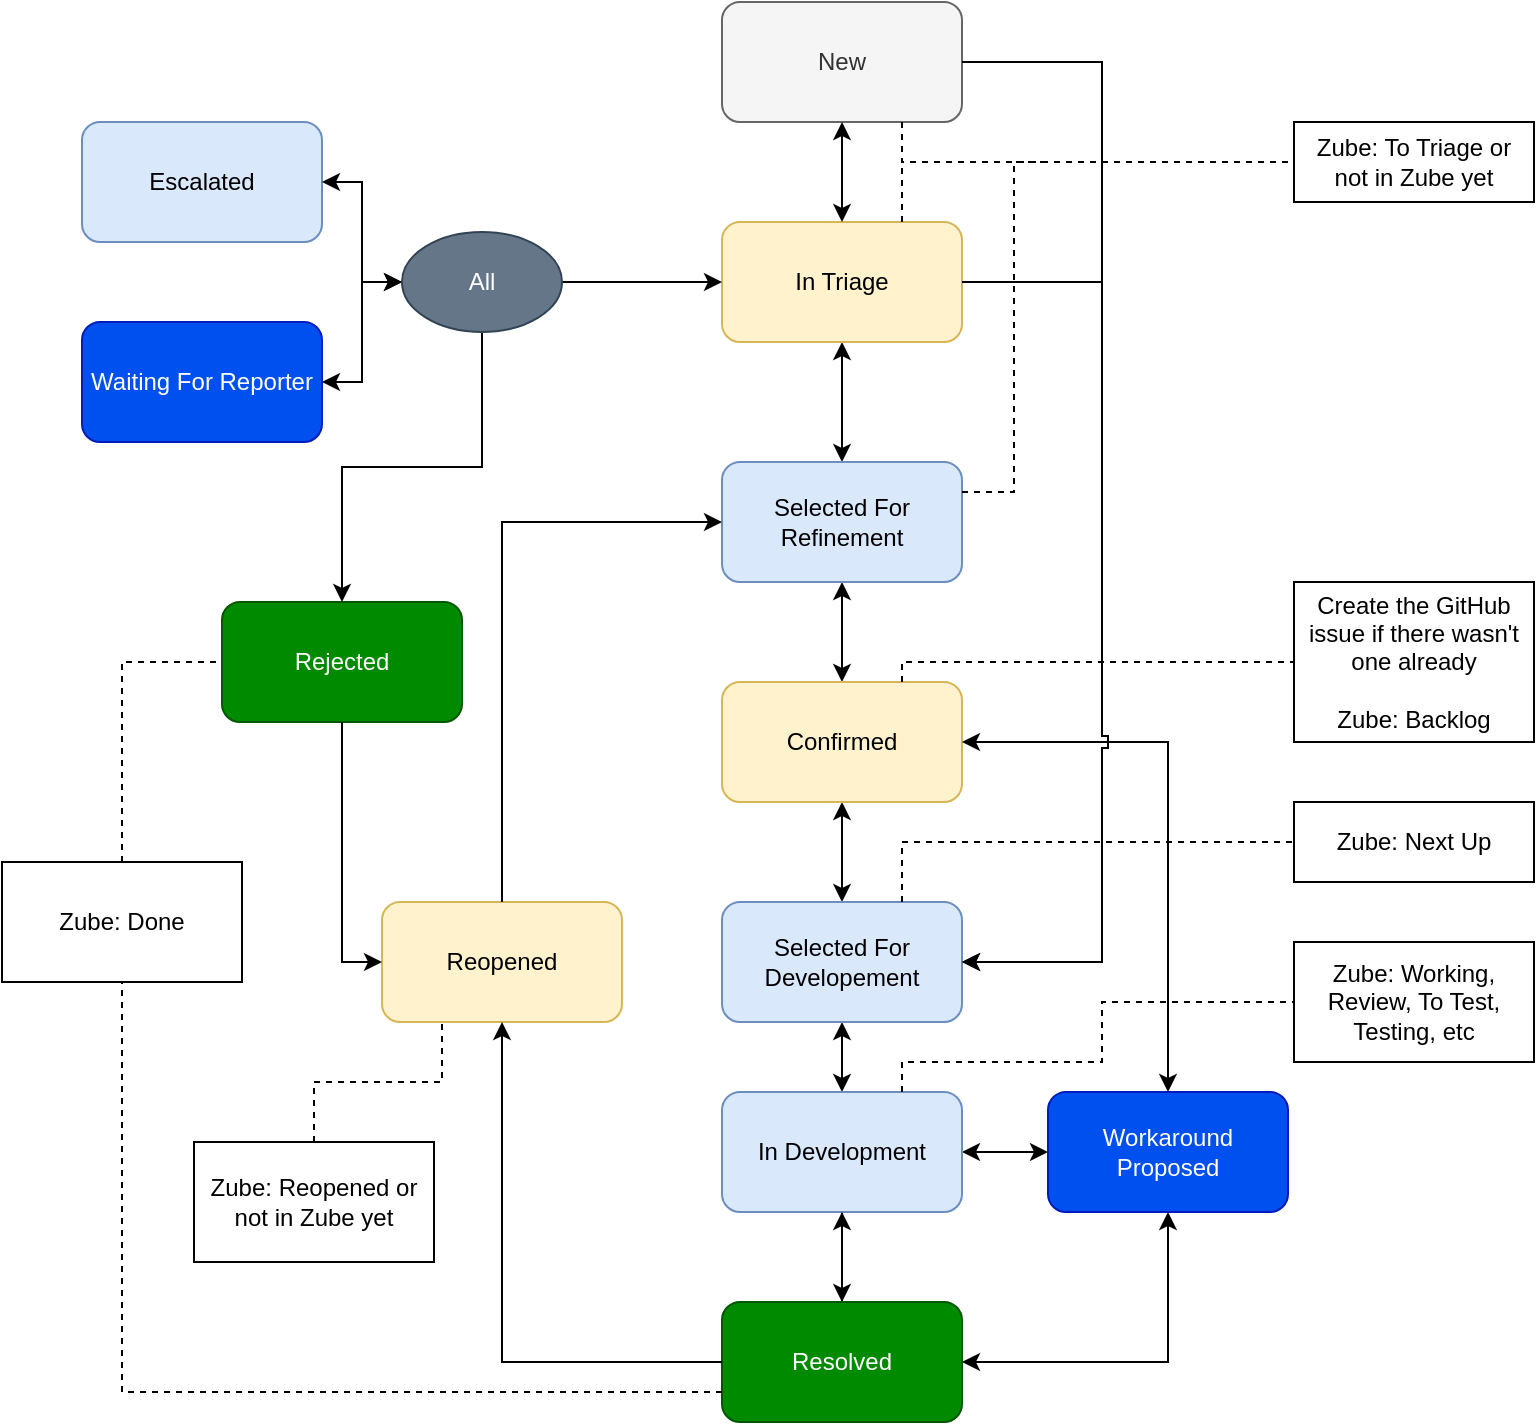 <mxfile version="17.0.0" type="github">
  <diagram id="C5RBs43oDa-KdzZeNtuy" name="Page-1">
    <mxGraphModel dx="1460" dy="842" grid="1" gridSize="10" guides="1" tooltips="1" connect="1" arrows="1" fold="1" page="1" pageScale="1" pageWidth="827" pageHeight="1169" math="0" shadow="0">
      <root>
        <mxCell id="WIyWlLk6GJQsqaUBKTNV-0" />
        <mxCell id="WIyWlLk6GJQsqaUBKTNV-1" parent="WIyWlLk6GJQsqaUBKTNV-0" />
        <mxCell id="EO4PhkTodGmFQypd0aeA-0" value="New" style="rounded=1;whiteSpace=wrap;html=1;fillColor=#f5f5f5;fontColor=#333333;strokeColor=#666666;" parent="WIyWlLk6GJQsqaUBKTNV-1" vertex="1">
          <mxGeometry x="394" y="80" width="120" height="60" as="geometry" />
        </mxCell>
        <mxCell id="EO4PhkTodGmFQypd0aeA-1" value="Waiting For Reporter" style="rounded=1;whiteSpace=wrap;html=1;fillColor=#0050ef;strokeColor=#001DBC;fontColor=#ffffff;" parent="WIyWlLk6GJQsqaUBKTNV-1" vertex="1">
          <mxGeometry x="74" y="240" width="120" height="60" as="geometry" />
        </mxCell>
        <mxCell id="EO4PhkTodGmFQypd0aeA-11" value="" style="edgeStyle=orthogonalEdgeStyle;rounded=0;orthogonalLoop=1;jettySize=auto;html=1;startArrow=classic;startFill=1;" parent="WIyWlLk6GJQsqaUBKTNV-1" source="EO4PhkTodGmFQypd0aeA-2" target="EO4PhkTodGmFQypd0aeA-3" edge="1">
          <mxGeometry relative="1" as="geometry" />
        </mxCell>
        <mxCell id="EO4PhkTodGmFQypd0aeA-2" value="In Triage" style="rounded=1;whiteSpace=wrap;html=1;fillColor=#fff2cc;strokeColor=#d6b656;" parent="WIyWlLk6GJQsqaUBKTNV-1" vertex="1">
          <mxGeometry x="394" y="190" width="120" height="60" as="geometry" />
        </mxCell>
        <mxCell id="EO4PhkTodGmFQypd0aeA-12" value="" style="edgeStyle=orthogonalEdgeStyle;rounded=0;orthogonalLoop=1;jettySize=auto;html=1;startArrow=classic;startFill=1;" parent="WIyWlLk6GJQsqaUBKTNV-1" source="EO4PhkTodGmFQypd0aeA-3" target="EO4PhkTodGmFQypd0aeA-4" edge="1">
          <mxGeometry relative="1" as="geometry" />
        </mxCell>
        <mxCell id="EO4PhkTodGmFQypd0aeA-3" value="&lt;div&gt;Selected For Refinement&lt;/div&gt;" style="rounded=1;whiteSpace=wrap;html=1;fillColor=#dae8fc;strokeColor=#6c8ebf;" parent="WIyWlLk6GJQsqaUBKTNV-1" vertex="1">
          <mxGeometry x="394" y="310" width="120" height="60" as="geometry" />
        </mxCell>
        <mxCell id="EO4PhkTodGmFQypd0aeA-13" value="" style="edgeStyle=orthogonalEdgeStyle;rounded=0;orthogonalLoop=1;jettySize=auto;html=1;startArrow=classic;startFill=1;" parent="WIyWlLk6GJQsqaUBKTNV-1" source="EO4PhkTodGmFQypd0aeA-4" target="EO4PhkTodGmFQypd0aeA-5" edge="1">
          <mxGeometry relative="1" as="geometry" />
        </mxCell>
        <mxCell id="EO4PhkTodGmFQypd0aeA-4" value="&lt;div&gt;Confirmed&lt;/div&gt;" style="rounded=1;whiteSpace=wrap;html=1;fillColor=#fff2cc;strokeColor=#d6b656;" parent="WIyWlLk6GJQsqaUBKTNV-1" vertex="1">
          <mxGeometry x="394" y="420" width="120" height="60" as="geometry" />
        </mxCell>
        <mxCell id="EO4PhkTodGmFQypd0aeA-14" value="" style="edgeStyle=orthogonalEdgeStyle;rounded=0;orthogonalLoop=1;jettySize=auto;html=1;startArrow=classic;startFill=1;" parent="WIyWlLk6GJQsqaUBKTNV-1" source="EO4PhkTodGmFQypd0aeA-5" target="EO4PhkTodGmFQypd0aeA-6" edge="1">
          <mxGeometry relative="1" as="geometry" />
        </mxCell>
        <mxCell id="EO4PhkTodGmFQypd0aeA-5" value="Selected For Developement" style="rounded=1;whiteSpace=wrap;html=1;fillColor=#dae8fc;strokeColor=#6c8ebf;" parent="WIyWlLk6GJQsqaUBKTNV-1" vertex="1">
          <mxGeometry x="394" y="530" width="120" height="60" as="geometry" />
        </mxCell>
        <mxCell id="EO4PhkTodGmFQypd0aeA-15" value="" style="edgeStyle=orthogonalEdgeStyle;rounded=0;orthogonalLoop=1;jettySize=auto;html=1;" parent="WIyWlLk6GJQsqaUBKTNV-1" source="EO4PhkTodGmFQypd0aeA-6" target="EO4PhkTodGmFQypd0aeA-8" edge="1">
          <mxGeometry relative="1" as="geometry" />
        </mxCell>
        <mxCell id="EO4PhkTodGmFQypd0aeA-35" value="" style="edgeStyle=orthogonalEdgeStyle;rounded=0;orthogonalLoop=1;jettySize=auto;html=1;startArrow=classic;startFill=1;" parent="WIyWlLk6GJQsqaUBKTNV-1" source="EO4PhkTodGmFQypd0aeA-6" target="EO4PhkTodGmFQypd0aeA-7" edge="1">
          <mxGeometry relative="1" as="geometry" />
        </mxCell>
        <mxCell id="EO4PhkTodGmFQypd0aeA-6" value="In Development" style="rounded=1;whiteSpace=wrap;html=1;fillColor=#dae8fc;strokeColor=#6c8ebf;" parent="WIyWlLk6GJQsqaUBKTNV-1" vertex="1">
          <mxGeometry x="394" y="625" width="120" height="60" as="geometry" />
        </mxCell>
        <mxCell id="EO4PhkTodGmFQypd0aeA-7" value="Workaround Proposed" style="rounded=1;whiteSpace=wrap;html=1;fillColor=#0050ef;fontColor=#ffffff;strokeColor=#001DBC;" parent="WIyWlLk6GJQsqaUBKTNV-1" vertex="1">
          <mxGeometry x="557" y="625" width="120" height="60" as="geometry" />
        </mxCell>
        <mxCell id="EO4PhkTodGmFQypd0aeA-24" value="" style="edgeStyle=orthogonalEdgeStyle;rounded=0;orthogonalLoop=1;jettySize=auto;html=1;" parent="WIyWlLk6GJQsqaUBKTNV-1" source="EO4PhkTodGmFQypd0aeA-8" target="EO4PhkTodGmFQypd0aeA-6" edge="1">
          <mxGeometry relative="1" as="geometry" />
        </mxCell>
        <mxCell id="EO4PhkTodGmFQypd0aeA-8" value="Resolved" style="rounded=1;whiteSpace=wrap;html=1;fillColor=#008a00;fontColor=#ffffff;strokeColor=#005700;" parent="WIyWlLk6GJQsqaUBKTNV-1" vertex="1">
          <mxGeometry x="394" y="730" width="120" height="60" as="geometry" />
        </mxCell>
        <mxCell id="EO4PhkTodGmFQypd0aeA-9" value="Rejected" style="rounded=1;whiteSpace=wrap;html=1;fillColor=#008a00;strokeColor=#005700;fontColor=#ffffff;" parent="WIyWlLk6GJQsqaUBKTNV-1" vertex="1">
          <mxGeometry x="144" y="380" width="120" height="60" as="geometry" />
        </mxCell>
        <mxCell id="EO4PhkTodGmFQypd0aeA-10" value="" style="endArrow=classic;html=1;rounded=0;exitX=0.5;exitY=1;exitDx=0;exitDy=0;startArrow=classic;startFill=1;" parent="WIyWlLk6GJQsqaUBKTNV-1" source="EO4PhkTodGmFQypd0aeA-0" target="EO4PhkTodGmFQypd0aeA-2" edge="1">
          <mxGeometry width="50" height="50" relative="1" as="geometry">
            <mxPoint x="574" y="500" as="sourcePoint" />
            <mxPoint x="624" y="450" as="targetPoint" />
          </mxGeometry>
        </mxCell>
        <mxCell id="EO4PhkTodGmFQypd0aeA-16" value="" style="endArrow=classic;html=1;rounded=0;exitX=1;exitY=0.5;exitDx=0;exitDy=0;entryX=0.5;entryY=0;entryDx=0;entryDy=0;startArrow=classic;startFill=1;edgeStyle=orthogonalEdgeStyle;" parent="WIyWlLk6GJQsqaUBKTNV-1" source="EO4PhkTodGmFQypd0aeA-4" target="EO4PhkTodGmFQypd0aeA-7" edge="1">
          <mxGeometry width="50" height="50" relative="1" as="geometry">
            <mxPoint x="574" y="530" as="sourcePoint" />
            <mxPoint x="624" y="480" as="targetPoint" />
          </mxGeometry>
        </mxCell>
        <mxCell id="EO4PhkTodGmFQypd0aeA-17" value="" style="endArrow=classic;html=1;rounded=0;exitX=0.5;exitY=1;exitDx=0;exitDy=0;startArrow=classic;startFill=1;edgeStyle=orthogonalEdgeStyle;entryX=1;entryY=0.5;entryDx=0;entryDy=0;" parent="WIyWlLk6GJQsqaUBKTNV-1" source="EO4PhkTodGmFQypd0aeA-7" target="EO4PhkTodGmFQypd0aeA-8" edge="1">
          <mxGeometry width="50" height="50" relative="1" as="geometry">
            <mxPoint x="574" y="550" as="sourcePoint" />
            <mxPoint x="584" y="750" as="targetPoint" />
          </mxGeometry>
        </mxCell>
        <mxCell id="EO4PhkTodGmFQypd0aeA-23" value="" style="edgeStyle=orthogonalEdgeStyle;rounded=0;orthogonalLoop=1;jettySize=auto;html=1;" parent="WIyWlLk6GJQsqaUBKTNV-1" source="EO4PhkTodGmFQypd0aeA-22" target="EO4PhkTodGmFQypd0aeA-2" edge="1">
          <mxGeometry relative="1" as="geometry" />
        </mxCell>
        <mxCell id="EO4PhkTodGmFQypd0aeA-33" value="" style="edgeStyle=orthogonalEdgeStyle;rounded=0;orthogonalLoop=1;jettySize=auto;html=1;startArrow=none;startFill=0;" parent="WIyWlLk6GJQsqaUBKTNV-1" source="EO4PhkTodGmFQypd0aeA-22" target="EO4PhkTodGmFQypd0aeA-9" edge="1">
          <mxGeometry relative="1" as="geometry" />
        </mxCell>
        <mxCell id="EO4PhkTodGmFQypd0aeA-34" value="" style="edgeStyle=orthogonalEdgeStyle;rounded=0;orthogonalLoop=1;jettySize=auto;html=1;startArrow=classic;startFill=1;" parent="WIyWlLk6GJQsqaUBKTNV-1" source="EO4PhkTodGmFQypd0aeA-22" target="EO4PhkTodGmFQypd0aeA-1" edge="1">
          <mxGeometry relative="1" as="geometry" />
        </mxCell>
        <mxCell id="EO4PhkTodGmFQypd0aeA-22" value="All" style="ellipse;whiteSpace=wrap;html=1;fillColor=#647687;fontColor=#ffffff;strokeColor=#314354;" parent="WIyWlLk6GJQsqaUBKTNV-1" vertex="1">
          <mxGeometry x="234" y="195" width="80" height="50" as="geometry" />
        </mxCell>
        <mxCell id="EO4PhkTodGmFQypd0aeA-28" value="Reopened" style="rounded=1;whiteSpace=wrap;html=1;fillColor=#fff2cc;strokeColor=#d6b656;" parent="WIyWlLk6GJQsqaUBKTNV-1" vertex="1">
          <mxGeometry x="224" y="530" width="120" height="60" as="geometry" />
        </mxCell>
        <mxCell id="EO4PhkTodGmFQypd0aeA-29" value="" style="endArrow=classic;html=1;rounded=0;exitX=0.5;exitY=1;exitDx=0;exitDy=0;entryX=0;entryY=0.5;entryDx=0;entryDy=0;edgeStyle=orthogonalEdgeStyle;" parent="WIyWlLk6GJQsqaUBKTNV-1" source="EO4PhkTodGmFQypd0aeA-9" target="EO4PhkTodGmFQypd0aeA-28" edge="1">
          <mxGeometry width="50" height="50" relative="1" as="geometry">
            <mxPoint x="854" y="520" as="sourcePoint" />
            <mxPoint x="904" y="470" as="targetPoint" />
          </mxGeometry>
        </mxCell>
        <mxCell id="EO4PhkTodGmFQypd0aeA-30" value="" style="endArrow=classic;html=1;rounded=0;exitX=0.5;exitY=0;exitDx=0;exitDy=0;entryX=0;entryY=0.5;entryDx=0;entryDy=0;edgeStyle=orthogonalEdgeStyle;" parent="WIyWlLk6GJQsqaUBKTNV-1" source="EO4PhkTodGmFQypd0aeA-28" target="EO4PhkTodGmFQypd0aeA-3" edge="1">
          <mxGeometry width="50" height="50" relative="1" as="geometry">
            <mxPoint x="564" y="420" as="sourcePoint" />
            <mxPoint x="614" y="370" as="targetPoint" />
          </mxGeometry>
        </mxCell>
        <mxCell id="EO4PhkTodGmFQypd0aeA-31" value="" style="endArrow=classic;html=1;rounded=0;exitX=0;exitY=0.5;exitDx=0;exitDy=0;entryX=0.5;entryY=1;entryDx=0;entryDy=0;edgeStyle=orthogonalEdgeStyle;" parent="WIyWlLk6GJQsqaUBKTNV-1" source="EO4PhkTodGmFQypd0aeA-8" target="EO4PhkTodGmFQypd0aeA-28" edge="1">
          <mxGeometry width="50" height="50" relative="1" as="geometry">
            <mxPoint x="604" y="800" as="sourcePoint" />
            <mxPoint x="624" y="660" as="targetPoint" />
          </mxGeometry>
        </mxCell>
        <mxCell id="I1poGnv-A_3cTXPYTzj8-0" value="Escalated" style="rounded=1;whiteSpace=wrap;html=1;fillColor=#dae8fc;strokeColor=#6c8ebf;" parent="WIyWlLk6GJQsqaUBKTNV-1" vertex="1">
          <mxGeometry x="74" y="140" width="120" height="60" as="geometry" />
        </mxCell>
        <mxCell id="I1poGnv-A_3cTXPYTzj8-1" value="" style="edgeStyle=orthogonalEdgeStyle;rounded=0;orthogonalLoop=1;jettySize=auto;html=1;startArrow=classic;startFill=1;exitX=0;exitY=0.5;exitDx=0;exitDy=0;entryX=1;entryY=0.5;entryDx=0;entryDy=0;" parent="WIyWlLk6GJQsqaUBKTNV-1" source="EO4PhkTodGmFQypd0aeA-22" target="I1poGnv-A_3cTXPYTzj8-0" edge="1">
          <mxGeometry relative="1" as="geometry">
            <mxPoint x="244" y="230" as="sourcePoint" />
            <mxPoint x="204" y="280" as="targetPoint" />
          </mxGeometry>
        </mxCell>
        <mxCell id="ZDV7OFJW68otOxNT30ZG-0" value="" style="endArrow=none;startArrow=classic;html=1;rounded=0;entryX=1;entryY=0.5;entryDx=0;entryDy=0;exitX=1;exitY=0.5;exitDx=0;exitDy=0;edgeStyle=elbowEdgeStyle;jumpStyle=gap;startFill=1;endFill=0;" parent="WIyWlLk6GJQsqaUBKTNV-1" source="EO4PhkTodGmFQypd0aeA-5" target="EO4PhkTodGmFQypd0aeA-0" edge="1">
          <mxGeometry width="50" height="50" relative="1" as="geometry">
            <mxPoint x="624" y="280" as="sourcePoint" />
            <mxPoint x="674" y="230" as="targetPoint" />
            <Array as="points">
              <mxPoint x="584" y="340" />
            </Array>
          </mxGeometry>
        </mxCell>
        <mxCell id="FI83x1hlp-iSV1WTvFLl-0" value="" style="endArrow=classic;html=1;rounded=0;exitX=1;exitY=0.5;exitDx=0;exitDy=0;entryX=1;entryY=0.5;entryDx=0;entryDy=0;edgeStyle=elbowEdgeStyle;jumpStyle=sharp;" parent="WIyWlLk6GJQsqaUBKTNV-1" source="EO4PhkTodGmFQypd0aeA-2" target="EO4PhkTodGmFQypd0aeA-5" edge="1">
          <mxGeometry width="50" height="50" relative="1" as="geometry">
            <mxPoint x="414" y="440" as="sourcePoint" />
            <mxPoint x="464" y="390" as="targetPoint" />
            <Array as="points">
              <mxPoint x="584" y="310" />
              <mxPoint x="584" y="390" />
            </Array>
          </mxGeometry>
        </mxCell>
        <mxCell id="HzPvBtjkwt8BHotBMD5q-0" value="&lt;div&gt;Create the GitHub issue if there wasn&#39;t one already&lt;/div&gt;&lt;div&gt;&lt;br&gt;&lt;/div&gt;&lt;div&gt;Zube: Backlog&lt;br&gt;&lt;/div&gt;" style="rounded=0;whiteSpace=wrap;html=1;" vertex="1" parent="WIyWlLk6GJQsqaUBKTNV-1">
          <mxGeometry x="680" y="370" width="120" height="80" as="geometry" />
        </mxCell>
        <mxCell id="HzPvBtjkwt8BHotBMD5q-1" value="" style="endArrow=none;dashed=1;html=1;rounded=0;entryX=0;entryY=0.5;entryDx=0;entryDy=0;exitX=0.75;exitY=0;exitDx=0;exitDy=0;edgeStyle=orthogonalEdgeStyle;" edge="1" parent="WIyWlLk6GJQsqaUBKTNV-1" source="EO4PhkTodGmFQypd0aeA-4" target="HzPvBtjkwt8BHotBMD5q-0">
          <mxGeometry width="50" height="50" relative="1" as="geometry">
            <mxPoint x="714" y="500" as="sourcePoint" />
            <mxPoint x="764" y="450" as="targetPoint" />
            <Array as="points">
              <mxPoint x="484" y="410" />
            </Array>
          </mxGeometry>
        </mxCell>
        <mxCell id="HzPvBtjkwt8BHotBMD5q-2" value="Zube: Working, Review, To Test, Testing, etc" style="rounded=0;whiteSpace=wrap;html=1;" vertex="1" parent="WIyWlLk6GJQsqaUBKTNV-1">
          <mxGeometry x="680" y="550" width="120" height="60" as="geometry" />
        </mxCell>
        <mxCell id="HzPvBtjkwt8BHotBMD5q-3" value="" style="endArrow=none;dashed=1;html=1;rounded=0;entryX=0;entryY=0.5;entryDx=0;entryDy=0;exitX=0.75;exitY=0;exitDx=0;exitDy=0;edgeStyle=orthogonalEdgeStyle;elbow=vertical;" edge="1" parent="WIyWlLk6GJQsqaUBKTNV-1" source="EO4PhkTodGmFQypd0aeA-6" target="HzPvBtjkwt8BHotBMD5q-2">
          <mxGeometry width="50" height="50" relative="1" as="geometry">
            <mxPoint x="494" y="430" as="sourcePoint" />
            <mxPoint x="684" y="410" as="targetPoint" />
            <Array as="points">
              <mxPoint x="484" y="610" />
              <mxPoint x="584" y="610" />
              <mxPoint x="584" y="580" />
            </Array>
          </mxGeometry>
        </mxCell>
        <mxCell id="HzPvBtjkwt8BHotBMD5q-4" value="Zube: Next Up" style="rounded=0;whiteSpace=wrap;html=1;" vertex="1" parent="WIyWlLk6GJQsqaUBKTNV-1">
          <mxGeometry x="680" y="480" width="120" height="40" as="geometry" />
        </mxCell>
        <mxCell id="HzPvBtjkwt8BHotBMD5q-6" value="" style="endArrow=none;dashed=1;html=1;rounded=0;elbow=vertical;entryX=0;entryY=0.5;entryDx=0;entryDy=0;exitX=0.75;exitY=0;exitDx=0;exitDy=0;edgeStyle=orthogonalEdgeStyle;" edge="1" parent="WIyWlLk6GJQsqaUBKTNV-1" source="EO4PhkTodGmFQypd0aeA-5" target="HzPvBtjkwt8BHotBMD5q-4">
          <mxGeometry width="50" height="50" relative="1" as="geometry">
            <mxPoint x="684" y="580" as="sourcePoint" />
            <mxPoint x="734" y="530" as="targetPoint" />
          </mxGeometry>
        </mxCell>
        <mxCell id="HzPvBtjkwt8BHotBMD5q-7" value="&lt;div&gt;Zube: To Triage or&lt;/div&gt;&lt;div&gt;not in Zube yet&lt;/div&gt;" style="rounded=0;whiteSpace=wrap;html=1;" vertex="1" parent="WIyWlLk6GJQsqaUBKTNV-1">
          <mxGeometry x="680" y="140" width="120" height="40" as="geometry" />
        </mxCell>
        <mxCell id="HzPvBtjkwt8BHotBMD5q-8" value="" style="endArrow=none;dashed=1;html=1;rounded=0;elbow=vertical;entryX=0;entryY=0.5;entryDx=0;entryDy=0;exitX=0.75;exitY=1;exitDx=0;exitDy=0;edgeStyle=elbowEdgeStyle;" edge="1" parent="WIyWlLk6GJQsqaUBKTNV-1" source="EO4PhkTodGmFQypd0aeA-0" target="HzPvBtjkwt8BHotBMD5q-7">
          <mxGeometry width="50" height="50" relative="1" as="geometry">
            <mxPoint x="654" y="260" as="sourcePoint" />
            <mxPoint x="704" y="210" as="targetPoint" />
            <Array as="points">
              <mxPoint x="574" y="160" />
            </Array>
          </mxGeometry>
        </mxCell>
        <mxCell id="HzPvBtjkwt8BHotBMD5q-10" value="" style="endArrow=none;dashed=1;html=1;rounded=0;exitX=1;exitY=0.25;exitDx=0;exitDy=0;edgeStyle=elbowEdgeStyle;" edge="1" parent="WIyWlLk6GJQsqaUBKTNV-1" source="EO4PhkTodGmFQypd0aeA-3">
          <mxGeometry width="50" height="50" relative="1" as="geometry">
            <mxPoint x="594" y="280" as="sourcePoint" />
            <mxPoint x="554" y="160" as="targetPoint" />
            <Array as="points">
              <mxPoint x="540" y="250" />
              <mxPoint x="554" y="210" />
              <mxPoint x="594" y="180" />
            </Array>
          </mxGeometry>
        </mxCell>
        <mxCell id="HzPvBtjkwt8BHotBMD5q-11" value="Zube: Reopened or not in Zube yet" style="rounded=0;whiteSpace=wrap;html=1;" vertex="1" parent="WIyWlLk6GJQsqaUBKTNV-1">
          <mxGeometry x="130" y="650" width="120" height="60" as="geometry" />
        </mxCell>
        <mxCell id="HzPvBtjkwt8BHotBMD5q-12" value="" style="endArrow=none;dashed=1;html=1;rounded=0;elbow=vertical;exitX=0.5;exitY=0;exitDx=0;exitDy=0;entryX=0.25;entryY=1;entryDx=0;entryDy=0;edgeStyle=elbowEdgeStyle;" edge="1" parent="WIyWlLk6GJQsqaUBKTNV-1" source="HzPvBtjkwt8BHotBMD5q-11" target="EO4PhkTodGmFQypd0aeA-28">
          <mxGeometry width="50" height="50" relative="1" as="geometry">
            <mxPoint x="144" y="640" as="sourcePoint" />
            <mxPoint x="194" y="590" as="targetPoint" />
          </mxGeometry>
        </mxCell>
        <mxCell id="HzPvBtjkwt8BHotBMD5q-13" value="Zube: Done" style="rounded=0;whiteSpace=wrap;html=1;" vertex="1" parent="WIyWlLk6GJQsqaUBKTNV-1">
          <mxGeometry x="34" y="510" width="120" height="60" as="geometry" />
        </mxCell>
        <mxCell id="HzPvBtjkwt8BHotBMD5q-14" value="" style="endArrow=none;dashed=1;html=1;rounded=0;elbow=vertical;exitX=0.5;exitY=0;exitDx=0;exitDy=0;entryX=0;entryY=0.5;entryDx=0;entryDy=0;edgeStyle=elbowEdgeStyle;" edge="1" parent="WIyWlLk6GJQsqaUBKTNV-1" source="HzPvBtjkwt8BHotBMD5q-13" target="EO4PhkTodGmFQypd0aeA-9">
          <mxGeometry width="50" height="50" relative="1" as="geometry">
            <mxPoint x="124" y="580" as="sourcePoint" />
            <mxPoint x="174" y="530" as="targetPoint" />
            <Array as="points">
              <mxPoint x="94" y="410" />
            </Array>
          </mxGeometry>
        </mxCell>
        <mxCell id="HzPvBtjkwt8BHotBMD5q-15" value="" style="endArrow=none;dashed=1;html=1;rounded=0;elbow=vertical;entryX=0.5;entryY=1;entryDx=0;entryDy=0;exitX=0;exitY=0.75;exitDx=0;exitDy=0;edgeStyle=elbowEdgeStyle;" edge="1" parent="WIyWlLk6GJQsqaUBKTNV-1" source="EO4PhkTodGmFQypd0aeA-8" target="HzPvBtjkwt8BHotBMD5q-13">
          <mxGeometry width="50" height="50" relative="1" as="geometry">
            <mxPoint x="24" y="680" as="sourcePoint" />
            <mxPoint x="74" y="630" as="targetPoint" />
            <Array as="points">
              <mxPoint x="214" y="775" />
            </Array>
          </mxGeometry>
        </mxCell>
        <mxCell id="HzPvBtjkwt8BHotBMD5q-17" value="" style="endArrow=none;dashed=1;html=1;rounded=0;exitX=0.75;exitY=0;exitDx=0;exitDy=0;" edge="1" parent="WIyWlLk6GJQsqaUBKTNV-1" source="EO4PhkTodGmFQypd0aeA-2">
          <mxGeometry width="50" height="50" relative="1" as="geometry">
            <mxPoint x="524" y="230" as="sourcePoint" />
            <mxPoint x="484" y="160" as="targetPoint" />
          </mxGeometry>
        </mxCell>
      </root>
    </mxGraphModel>
  </diagram>
</mxfile>
